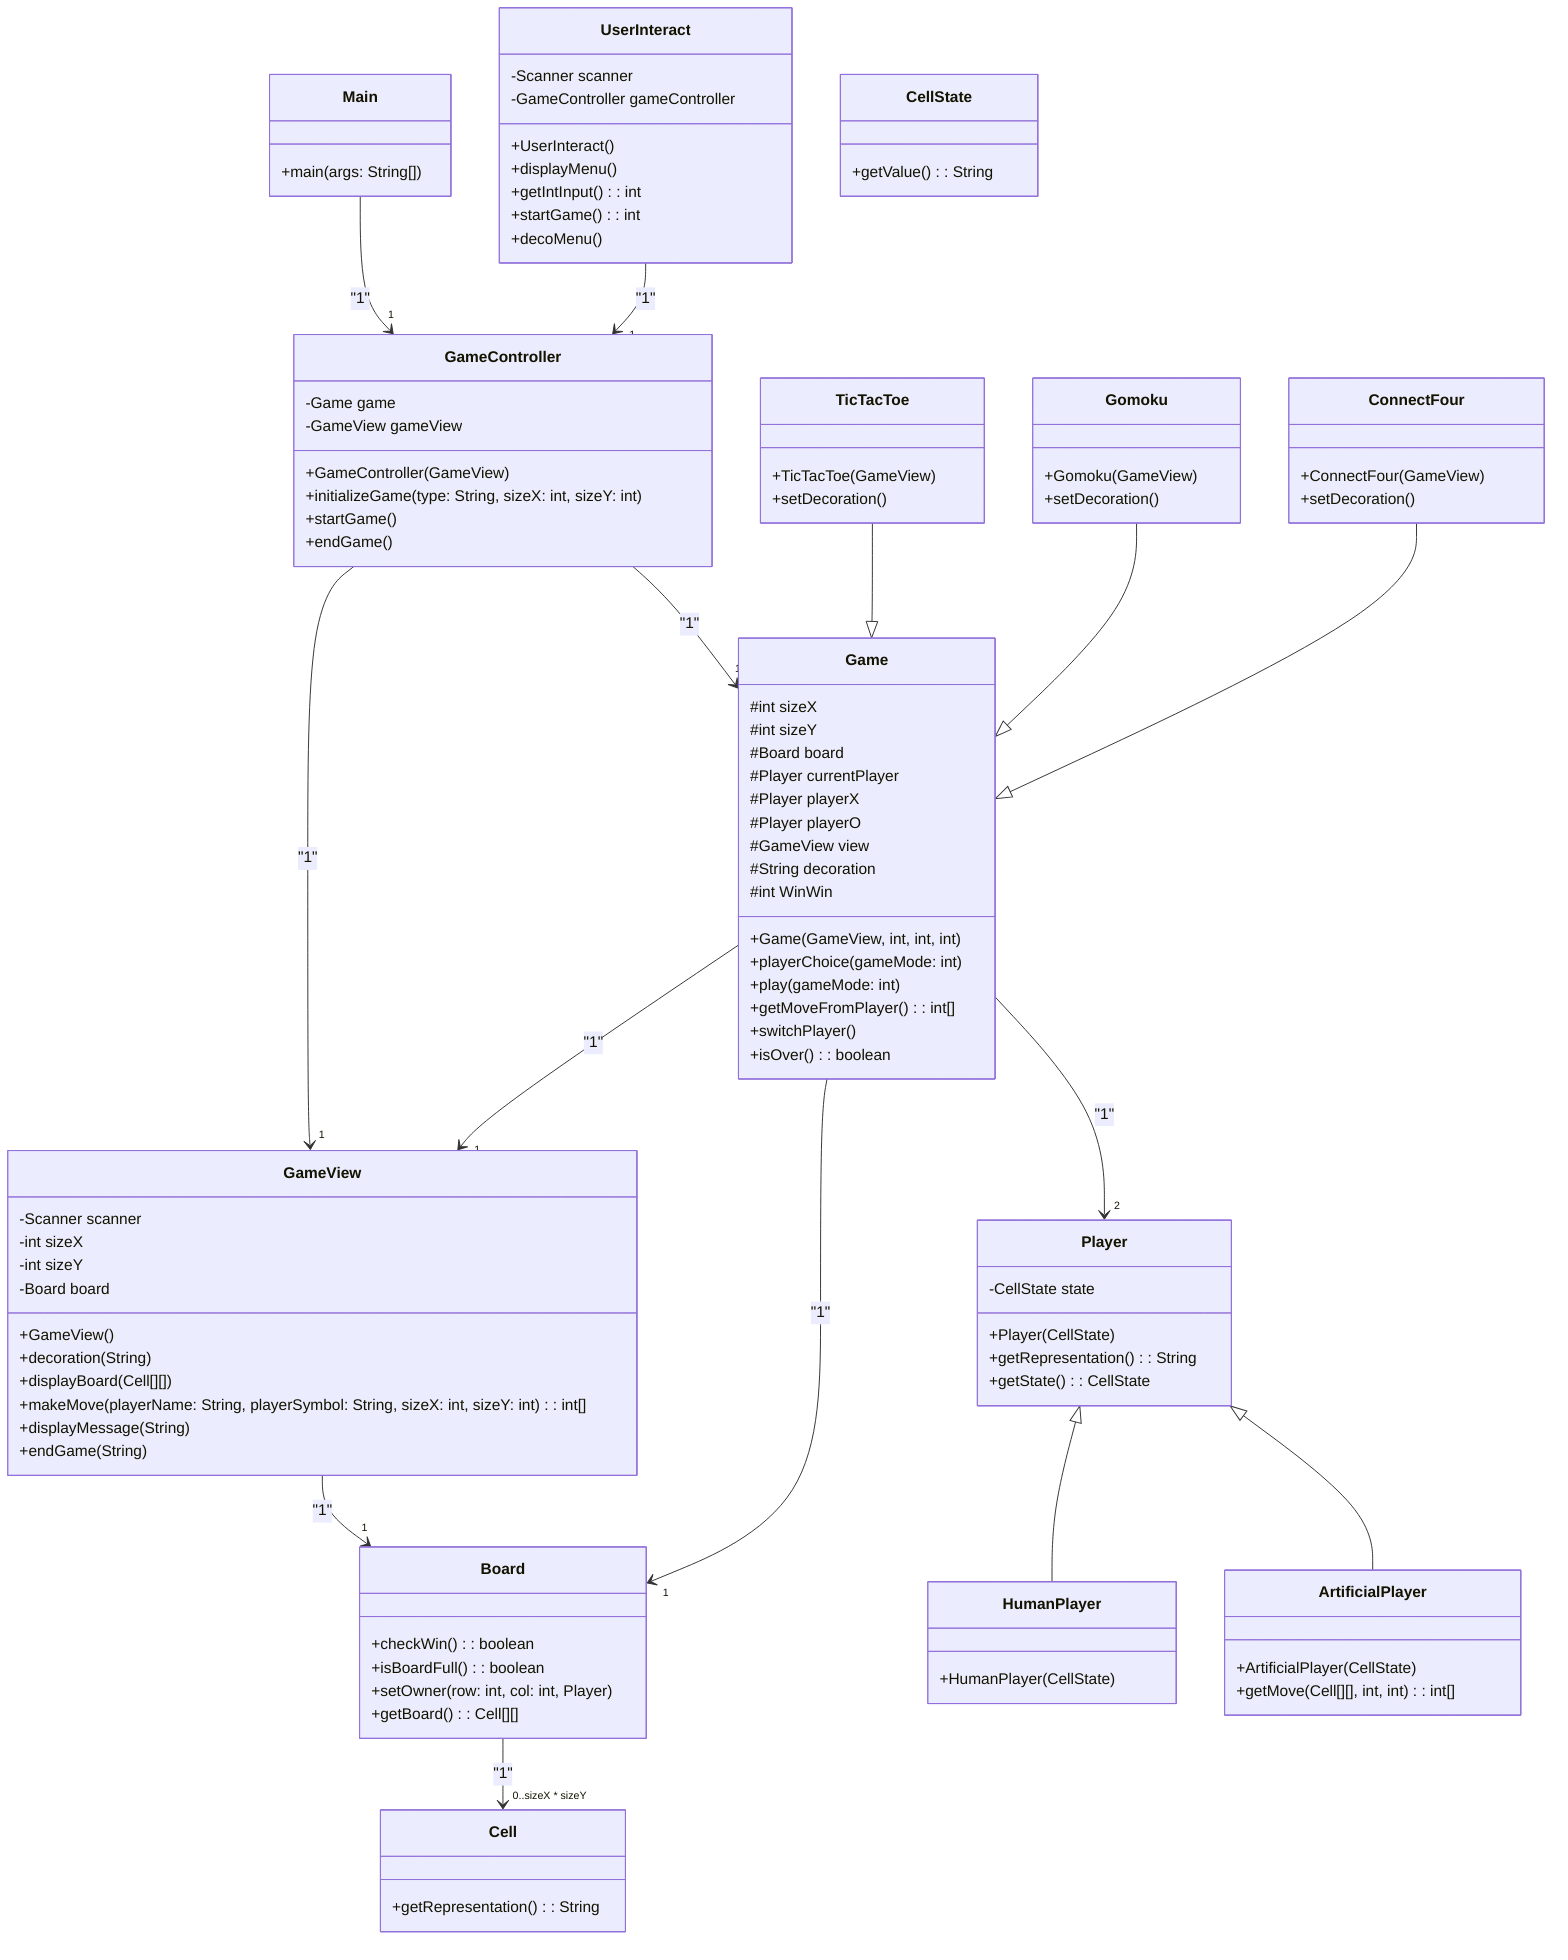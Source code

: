 classDiagram
    class Main {
        +main(args: String[])
    }
    Main --> "1" GameController : "1"

    class GameController {
        -Game game
        -GameView gameView
        +GameController(GameView)
        +initializeGame(type: String, sizeX: int, sizeY: int)
        +startGame()
        +endGame()
    }
    GameController --> "1" Game : "1"
    GameController --> "1" GameView : "1"

    class UserInteract {
        -Scanner scanner
        -GameController gameController
        +UserInteract()
        +displayMenu()
        +getIntInput(): int
        +startGame(): int
        +decoMenu()
    }
    UserInteract --> "1" GameController : "1"

    class GameView {
        -Scanner scanner
        -int sizeX
        -int sizeY
        -Board board
        +GameView()
        +decoration(String)
        +displayBoard(Cell[][])
        +makeMove(playerName: String, playerSymbol: String, sizeX: int, sizeY: int): int[]
        +displayMessage(String)
        +endGame(String)
    }
    GameView --> "1" Board : "1"

    class Game {
        #int sizeX
        #int sizeY
        #Board board
        #Player currentPlayer
        #Player playerX
        #Player playerO
        #GameView view
        #String decoration
        #int WinWin
        +Game(GameView, int, int, int)
        +playerChoice(gameMode: int)
        +play(gameMode: int)
        +getMoveFromPlayer(): int[]
        +switchPlayer()
        +isOver(): boolean
    }
    Game --> "1" Board : "1"
    Game --> "2" Player : "1"
    Game --> "1" GameView : "1"

    class TicTacToe {
        +TicTacToe(GameView)
        +setDecoration()
    }
    TicTacToe --|> Game

    class Gomoku {
        +Gomoku(GameView)
        +setDecoration()
    }
    Gomoku --|> Game

    class ConnectFour {
        +ConnectFour(GameView)
        +setDecoration()
    }
    ConnectFour --|> Game

    class Board {
        +checkWin(): boolean
        +isBoardFull(): boolean
        +setOwner(row: int, col: int, Player)
        +getBoard(): Cell[][]
    }
    Board --> "0..sizeX * sizeY" Cell : "1"

    class Cell {
        +getRepresentation(): String
    }

    class Player {
        -CellState state
        +Player(CellState)
        +getRepresentation(): String
        +getState(): CellState
    }
    Player <|-- HumanPlayer
    Player <|-- ArtificialPlayer

    class HumanPlayer {
        +HumanPlayer(CellState)
    }

    class ArtificialPlayer {
        +ArtificialPlayer(CellState)
        +getMove(Cell[][], int, int): int[]
    }

    class CellState {
        +getValue(): String
    }
